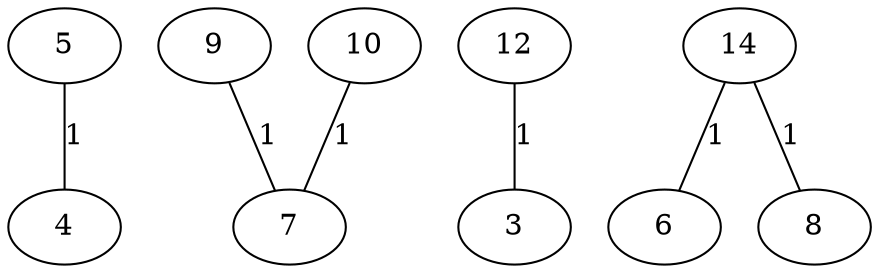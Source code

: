 graph {
	 5 -- 4 [label = 1];
	 9 -- 7 [label = 1];
	 10 -- 7 [label = 1];
	 12 -- 3 [label = 1];
	 14 -- 6 [label = 1];
	 14 -- 8 [label = 1];
}
